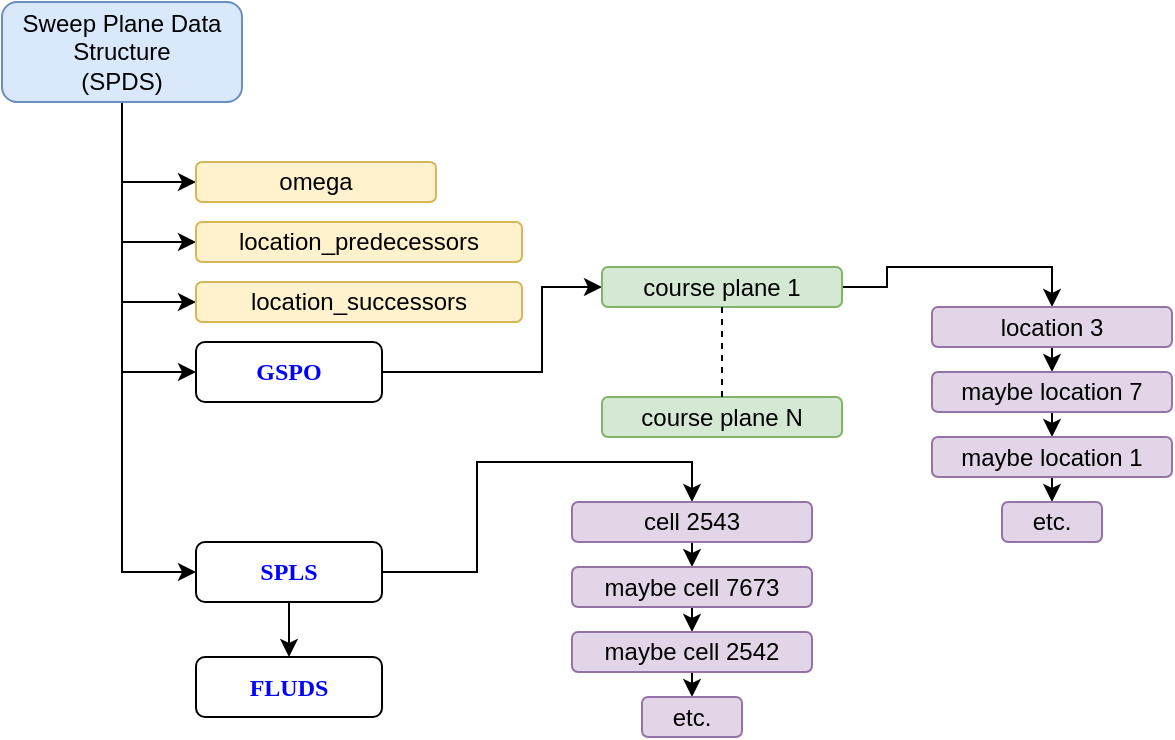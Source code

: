 <mxfile version="10.7.4" type="device"><diagram id="5LsHY0U2Ys-8Ju9QEqvL" name="Page-1"><mxGraphModel dx="1158" dy="677" grid="1" gridSize="10" guides="1" tooltips="1" connect="1" arrows="1" fold="1" page="1" pageScale="1" pageWidth="850" pageHeight="1100" math="0" shadow="0"><root><mxCell id="0"/><mxCell id="1" parent="0"/><mxCell id="PlgH-OfCZOL_VY0lJKEF-4" style="edgeStyle=orthogonalEdgeStyle;rounded=0;orthogonalLoop=1;jettySize=auto;html=1;exitX=0.5;exitY=1;exitDx=0;exitDy=0;entryX=0;entryY=0.5;entryDx=0;entryDy=0;" edge="1" parent="1" source="Vw-ARXoohIVElDJIgBoD-1" target="PlgH-OfCZOL_VY0lJKEF-1"><mxGeometry relative="1" as="geometry"/></mxCell><mxCell id="PlgH-OfCZOL_VY0lJKEF-5" style="edgeStyle=orthogonalEdgeStyle;rounded=0;orthogonalLoop=1;jettySize=auto;html=1;exitX=0.5;exitY=1;exitDx=0;exitDy=0;entryX=0;entryY=0.5;entryDx=0;entryDy=0;" edge="1" parent="1" source="Vw-ARXoohIVElDJIgBoD-1" target="PlgH-OfCZOL_VY0lJKEF-2"><mxGeometry relative="1" as="geometry"><Array as="points"><mxPoint x="200" y="140"/></Array></mxGeometry></mxCell><mxCell id="PlgH-OfCZOL_VY0lJKEF-6" style="edgeStyle=orthogonalEdgeStyle;rounded=0;orthogonalLoop=1;jettySize=auto;html=1;exitX=0.5;exitY=1;exitDx=0;exitDy=0;entryX=0;entryY=0.5;entryDx=0;entryDy=0;" edge="1" parent="1" source="Vw-ARXoohIVElDJIgBoD-1" target="PlgH-OfCZOL_VY0lJKEF-3"><mxGeometry relative="1" as="geometry"/></mxCell><mxCell id="PlgH-OfCZOL_VY0lJKEF-8" style="edgeStyle=orthogonalEdgeStyle;rounded=0;orthogonalLoop=1;jettySize=auto;html=1;exitX=0.5;exitY=1;exitDx=0;exitDy=0;entryX=0;entryY=0.5;entryDx=0;entryDy=0;" edge="1" parent="1" source="Vw-ARXoohIVElDJIgBoD-1" target="PlgH-OfCZOL_VY0lJKEF-7"><mxGeometry relative="1" as="geometry"/></mxCell><mxCell id="PlgH-OfCZOL_VY0lJKEF-10" style="edgeStyle=orthogonalEdgeStyle;rounded=0;orthogonalLoop=1;jettySize=auto;html=1;exitX=0.5;exitY=1;exitDx=0;exitDy=0;entryX=0;entryY=0.5;entryDx=0;entryDy=0;" edge="1" parent="1" source="Vw-ARXoohIVElDJIgBoD-1" target="PlgH-OfCZOL_VY0lJKEF-9"><mxGeometry relative="1" as="geometry"/></mxCell><mxCell id="Vw-ARXoohIVElDJIgBoD-1" value="Sweep Plane Data Structure&lt;br&gt;(SPDS)&lt;br&gt;" style="rounded=1;whiteSpace=wrap;html=1;fillColor=#dae8fc;strokeColor=#6c8ebf;" parent="1" vertex="1"><mxGeometry x="140" y="20" width="120" height="50" as="geometry"/></mxCell><mxCell id="PlgH-OfCZOL_VY0lJKEF-1" value="omega&lt;br&gt;" style="rounded=1;whiteSpace=wrap;html=1;fillColor=#fff2cc;strokeColor=#d6b656;" vertex="1" parent="1"><mxGeometry x="237" y="100" width="120" height="20" as="geometry"/></mxCell><mxCell id="PlgH-OfCZOL_VY0lJKEF-2" value="location_predecessors&lt;br&gt;" style="rounded=1;whiteSpace=wrap;html=1;fillColor=#fff2cc;strokeColor=#d6b656;" vertex="1" parent="1"><mxGeometry x="237" y="130" width="163" height="20" as="geometry"/></mxCell><mxCell id="PlgH-OfCZOL_VY0lJKEF-3" value="location_successors&lt;br&gt;" style="rounded=1;whiteSpace=wrap;html=1;fillColor=#fff2cc;strokeColor=#d6b656;" vertex="1" parent="1"><mxGeometry x="237" y="160" width="163" height="20" as="geometry"/></mxCell><mxCell id="PlgH-OfCZOL_VY0lJKEF-16" style="edgeStyle=orthogonalEdgeStyle;rounded=0;orthogonalLoop=1;jettySize=auto;html=1;exitX=1;exitY=0.5;exitDx=0;exitDy=0;entryX=0;entryY=0.5;entryDx=0;entryDy=0;strokeColor=#000000;" edge="1" parent="1" source="PlgH-OfCZOL_VY0lJKEF-7" target="PlgH-OfCZOL_VY0lJKEF-11"><mxGeometry relative="1" as="geometry"><Array as="points"><mxPoint x="410" y="205"/><mxPoint x="410" y="163"/></Array></mxGeometry></mxCell><mxCell id="PlgH-OfCZOL_VY0lJKEF-7" value="&lt;b&gt;&lt;font face=&quot;Lucida Console&quot; color=&quot;#0000ff&quot;&gt;GSPO&lt;/font&gt;&lt;/b&gt;&lt;br&gt;" style="rounded=1;whiteSpace=wrap;html=1;" vertex="1" parent="1"><mxGeometry x="237" y="190" width="93" height="30" as="geometry"/></mxCell><mxCell id="PlgH-OfCZOL_VY0lJKEF-32" style="edgeStyle=orthogonalEdgeStyle;rounded=0;orthogonalLoop=1;jettySize=auto;html=1;exitX=1;exitY=0.5;exitDx=0;exitDy=0;entryX=0.5;entryY=0;entryDx=0;entryDy=0;strokeColor=#000000;" edge="1" parent="1" source="PlgH-OfCZOL_VY0lJKEF-9" target="PlgH-OfCZOL_VY0lJKEF-26"><mxGeometry relative="1" as="geometry"/></mxCell><mxCell id="PlgH-OfCZOL_VY0lJKEF-34" style="edgeStyle=orthogonalEdgeStyle;rounded=0;orthogonalLoop=1;jettySize=auto;html=1;exitX=0.5;exitY=1;exitDx=0;exitDy=0;entryX=0.5;entryY=0;entryDx=0;entryDy=0;strokeColor=#000000;" edge="1" parent="1" source="PlgH-OfCZOL_VY0lJKEF-9" target="PlgH-OfCZOL_VY0lJKEF-33"><mxGeometry relative="1" as="geometry"/></mxCell><mxCell id="PlgH-OfCZOL_VY0lJKEF-9" value="&lt;b&gt;&lt;font face=&quot;Lucida Console&quot; color=&quot;#0000ff&quot;&gt;SPLS&lt;/font&gt;&lt;/b&gt;&lt;br&gt;" style="rounded=1;whiteSpace=wrap;html=1;" vertex="1" parent="1"><mxGeometry x="237" y="290" width="93" height="30" as="geometry"/></mxCell><mxCell id="PlgH-OfCZOL_VY0lJKEF-20" style="edgeStyle=orthogonalEdgeStyle;rounded=0;orthogonalLoop=1;jettySize=auto;html=1;exitX=1;exitY=0.5;exitDx=0;exitDy=0;entryX=0.5;entryY=0;entryDx=0;entryDy=0;strokeColor=#000000;" edge="1" parent="1" source="PlgH-OfCZOL_VY0lJKEF-11" target="PlgH-OfCZOL_VY0lJKEF-17"><mxGeometry relative="1" as="geometry"/></mxCell><mxCell id="PlgH-OfCZOL_VY0lJKEF-11" value="course plane 1&lt;br&gt;" style="rounded=1;whiteSpace=wrap;html=1;fillColor=#d5e8d4;strokeColor=#82b366;" vertex="1" parent="1"><mxGeometry x="440" y="152.5" width="120" height="20" as="geometry"/></mxCell><mxCell id="PlgH-OfCZOL_VY0lJKEF-12" value="course plane N&lt;br&gt;" style="rounded=1;whiteSpace=wrap;html=1;fillColor=#d5e8d4;strokeColor=#82b366;" vertex="1" parent="1"><mxGeometry x="440" y="217.5" width="120" height="20" as="geometry"/></mxCell><mxCell id="PlgH-OfCZOL_VY0lJKEF-14" value="" style="endArrow=none;dashed=1;html=1;strokeColor=#000000;entryX=0.5;entryY=1;entryDx=0;entryDy=0;exitX=0.5;exitY=0;exitDx=0;exitDy=0;" edge="1" parent="1" source="PlgH-OfCZOL_VY0lJKEF-12" target="PlgH-OfCZOL_VY0lJKEF-11"><mxGeometry width="50" height="50" relative="1" as="geometry"><mxPoint x="215" y="327.5" as="sourcePoint"/><mxPoint x="265" y="277.5" as="targetPoint"/></mxGeometry></mxCell><mxCell id="PlgH-OfCZOL_VY0lJKEF-21" style="edgeStyle=orthogonalEdgeStyle;rounded=0;orthogonalLoop=1;jettySize=auto;html=1;exitX=0.5;exitY=1;exitDx=0;exitDy=0;entryX=0.5;entryY=0;entryDx=0;entryDy=0;strokeColor=#000000;" edge="1" parent="1" source="PlgH-OfCZOL_VY0lJKEF-17" target="PlgH-OfCZOL_VY0lJKEF-18"><mxGeometry relative="1" as="geometry"/></mxCell><mxCell id="PlgH-OfCZOL_VY0lJKEF-17" value="location 3&lt;br&gt;" style="rounded=1;whiteSpace=wrap;html=1;fillColor=#e1d5e7;strokeColor=#9673a6;" vertex="1" parent="1"><mxGeometry x="605" y="172.5" width="120" height="20" as="geometry"/></mxCell><mxCell id="PlgH-OfCZOL_VY0lJKEF-22" style="edgeStyle=orthogonalEdgeStyle;rounded=0;orthogonalLoop=1;jettySize=auto;html=1;exitX=0.5;exitY=1;exitDx=0;exitDy=0;entryX=0.5;entryY=0;entryDx=0;entryDy=0;strokeColor=#000000;" edge="1" parent="1" source="PlgH-OfCZOL_VY0lJKEF-18" target="PlgH-OfCZOL_VY0lJKEF-19"><mxGeometry relative="1" as="geometry"/></mxCell><mxCell id="PlgH-OfCZOL_VY0lJKEF-18" value="maybe location 7&lt;br&gt;" style="rounded=1;whiteSpace=wrap;html=1;fillColor=#e1d5e7;strokeColor=#9673a6;" vertex="1" parent="1"><mxGeometry x="605" y="205" width="120" height="20" as="geometry"/></mxCell><mxCell id="PlgH-OfCZOL_VY0lJKEF-24" style="edgeStyle=orthogonalEdgeStyle;rounded=0;orthogonalLoop=1;jettySize=auto;html=1;exitX=0.5;exitY=1;exitDx=0;exitDy=0;entryX=0.5;entryY=0;entryDx=0;entryDy=0;strokeColor=#000000;" edge="1" parent="1" source="PlgH-OfCZOL_VY0lJKEF-19" target="PlgH-OfCZOL_VY0lJKEF-23"><mxGeometry relative="1" as="geometry"/></mxCell><mxCell id="PlgH-OfCZOL_VY0lJKEF-19" value="maybe location 1&lt;br&gt;" style="rounded=1;whiteSpace=wrap;html=1;fillColor=#e1d5e7;strokeColor=#9673a6;" vertex="1" parent="1"><mxGeometry x="605" y="237.5" width="120" height="20" as="geometry"/></mxCell><mxCell id="PlgH-OfCZOL_VY0lJKEF-23" value="etc.&lt;br&gt;" style="rounded=1;whiteSpace=wrap;html=1;fillColor=#e1d5e7;strokeColor=#9673a6;" vertex="1" parent="1"><mxGeometry x="640" y="270" width="50" height="20" as="geometry"/></mxCell><mxCell id="PlgH-OfCZOL_VY0lJKEF-25" style="edgeStyle=orthogonalEdgeStyle;rounded=0;orthogonalLoop=1;jettySize=auto;html=1;exitX=0.5;exitY=1;exitDx=0;exitDy=0;entryX=0.5;entryY=0;entryDx=0;entryDy=0;strokeColor=#000000;" edge="1" parent="1" source="PlgH-OfCZOL_VY0lJKEF-26" target="PlgH-OfCZOL_VY0lJKEF-28"><mxGeometry relative="1" as="geometry"/></mxCell><mxCell id="PlgH-OfCZOL_VY0lJKEF-26" value="cell 2543&lt;br&gt;" style="rounded=1;whiteSpace=wrap;html=1;fillColor=#e1d5e7;strokeColor=#9673a6;" vertex="1" parent="1"><mxGeometry x="425" y="270" width="120" height="20" as="geometry"/></mxCell><mxCell id="PlgH-OfCZOL_VY0lJKEF-27" style="edgeStyle=orthogonalEdgeStyle;rounded=0;orthogonalLoop=1;jettySize=auto;html=1;exitX=0.5;exitY=1;exitDx=0;exitDy=0;entryX=0.5;entryY=0;entryDx=0;entryDy=0;strokeColor=#000000;" edge="1" parent="1" source="PlgH-OfCZOL_VY0lJKEF-28" target="PlgH-OfCZOL_VY0lJKEF-30"><mxGeometry relative="1" as="geometry"/></mxCell><mxCell id="PlgH-OfCZOL_VY0lJKEF-28" value="maybe cell 7673&lt;br&gt;" style="rounded=1;whiteSpace=wrap;html=1;fillColor=#e1d5e7;strokeColor=#9673a6;" vertex="1" parent="1"><mxGeometry x="425" y="302.5" width="120" height="20" as="geometry"/></mxCell><mxCell id="PlgH-OfCZOL_VY0lJKEF-29" style="edgeStyle=orthogonalEdgeStyle;rounded=0;orthogonalLoop=1;jettySize=auto;html=1;exitX=0.5;exitY=1;exitDx=0;exitDy=0;entryX=0.5;entryY=0;entryDx=0;entryDy=0;strokeColor=#000000;" edge="1" parent="1" source="PlgH-OfCZOL_VY0lJKEF-30" target="PlgH-OfCZOL_VY0lJKEF-31"><mxGeometry relative="1" as="geometry"/></mxCell><mxCell id="PlgH-OfCZOL_VY0lJKEF-30" value="maybe cell 2542&lt;br&gt;" style="rounded=1;whiteSpace=wrap;html=1;fillColor=#e1d5e7;strokeColor=#9673a6;" vertex="1" parent="1"><mxGeometry x="425" y="335" width="120" height="20" as="geometry"/></mxCell><mxCell id="PlgH-OfCZOL_VY0lJKEF-31" value="etc.&lt;br&gt;" style="rounded=1;whiteSpace=wrap;html=1;fillColor=#e1d5e7;strokeColor=#9673a6;" vertex="1" parent="1"><mxGeometry x="460" y="367.5" width="50" height="20" as="geometry"/></mxCell><mxCell id="PlgH-OfCZOL_VY0lJKEF-33" value="&lt;b&gt;&lt;font face=&quot;Lucida Console&quot; color=&quot;#0000ff&quot;&gt;FLUDS&lt;/font&gt;&lt;/b&gt;&lt;br&gt;" style="rounded=1;whiteSpace=wrap;html=1;" vertex="1" parent="1"><mxGeometry x="237" y="347.5" width="93" height="30" as="geometry"/></mxCell></root></mxGraphModel></diagram></mxfile>